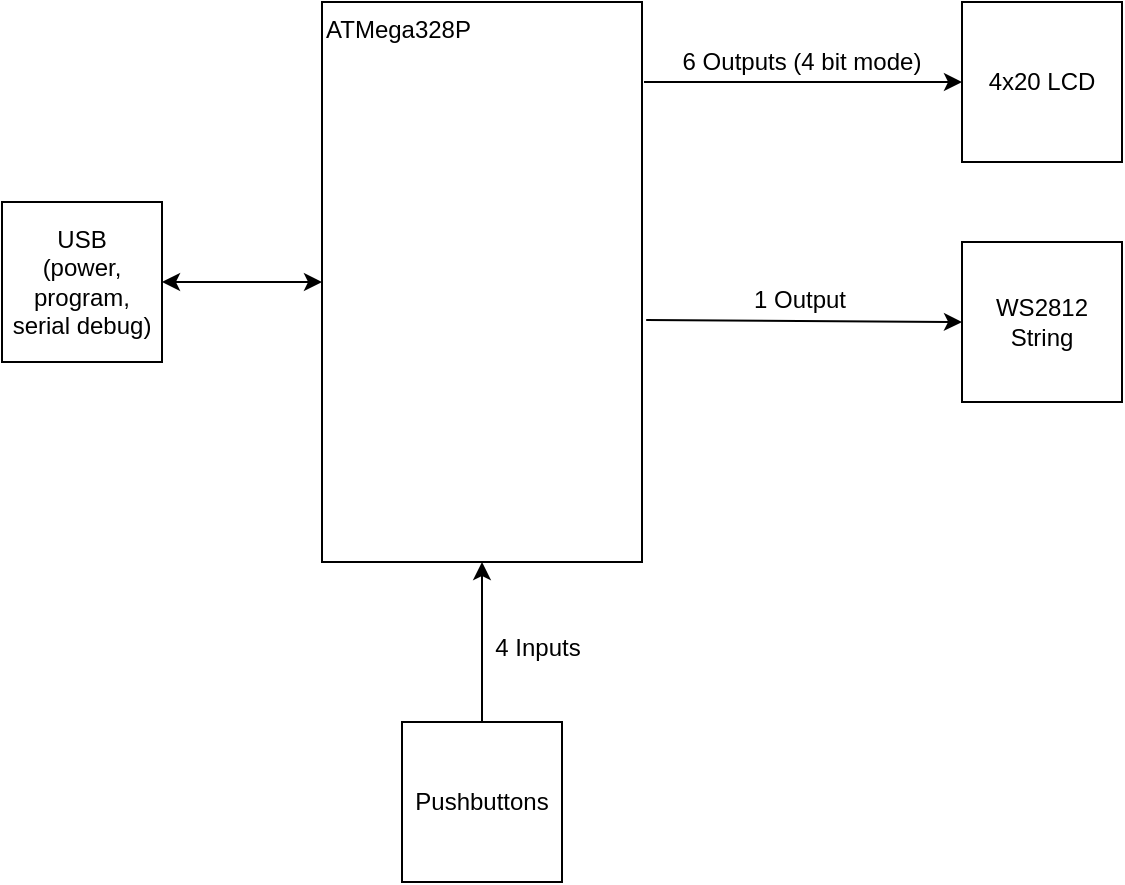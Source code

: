<mxfile version="12.6.5" type="device"><diagram id="C5RBs43oDa-KdzZeNtuy" name="Page-1"><mxGraphModel dx="747" dy="580" grid="1" gridSize="10" guides="1" tooltips="1" connect="1" arrows="1" fold="1" page="1" pageScale="1" pageWidth="827" pageHeight="1169" math="0" shadow="0"><root><mxCell id="WIyWlLk6GJQsqaUBKTNV-0"/><mxCell id="WIyWlLk6GJQsqaUBKTNV-1" parent="WIyWlLk6GJQsqaUBKTNV-0"/><mxCell id="sjTDBOCYH-Eu00Ka-M36-0" value="ATMega328P" style="rounded=0;whiteSpace=wrap;html=1;verticalAlign=top;align=left;" vertex="1" parent="WIyWlLk6GJQsqaUBKTNV-1"><mxGeometry x="200" y="80" width="160" height="280" as="geometry"/></mxCell><mxCell id="sjTDBOCYH-Eu00Ka-M36-1" value="4x20 LCD" style="rounded=0;whiteSpace=wrap;html=1;align=center;" vertex="1" parent="WIyWlLk6GJQsqaUBKTNV-1"><mxGeometry x="520" y="80" width="80" height="80" as="geometry"/></mxCell><mxCell id="sjTDBOCYH-Eu00Ka-M36-2" value="" style="endArrow=classic;html=1;entryX=0;entryY=0.5;entryDx=0;entryDy=0;" edge="1" parent="WIyWlLk6GJQsqaUBKTNV-1" target="sjTDBOCYH-Eu00Ka-M36-1"><mxGeometry width="50" height="50" relative="1" as="geometry"><mxPoint x="361" y="120" as="sourcePoint"/><mxPoint x="440" y="100" as="targetPoint"/></mxGeometry></mxCell><mxCell id="sjTDBOCYH-Eu00Ka-M36-3" value="WS2812&lt;br&gt;String" style="rounded=0;whiteSpace=wrap;html=1;align=center;" vertex="1" parent="WIyWlLk6GJQsqaUBKTNV-1"><mxGeometry x="520" y="200" width="80" height="80" as="geometry"/></mxCell><mxCell id="sjTDBOCYH-Eu00Ka-M36-4" value="" style="endArrow=classic;html=1;entryX=0;entryY=0.5;entryDx=0;entryDy=0;exitX=1.013;exitY=0.568;exitDx=0;exitDy=0;exitPerimeter=0;" edge="1" parent="WIyWlLk6GJQsqaUBKTNV-1" source="sjTDBOCYH-Eu00Ka-M36-0" target="sjTDBOCYH-Eu00Ka-M36-3"><mxGeometry width="50" height="50" relative="1" as="geometry"><mxPoint x="390" y="270" as="sourcePoint"/><mxPoint x="490" y="230" as="targetPoint"/></mxGeometry></mxCell><mxCell id="sjTDBOCYH-Eu00Ka-M36-5" value="Pushbuttons" style="rounded=0;whiteSpace=wrap;html=1;align=center;" vertex="1" parent="WIyWlLk6GJQsqaUBKTNV-1"><mxGeometry x="240" y="440" width="80" height="80" as="geometry"/></mxCell><mxCell id="sjTDBOCYH-Eu00Ka-M36-6" value="" style="endArrow=classic;html=1;exitX=0.5;exitY=0;exitDx=0;exitDy=0;" edge="1" parent="WIyWlLk6GJQsqaUBKTNV-1" source="sjTDBOCYH-Eu00Ka-M36-5" target="sjTDBOCYH-Eu00Ka-M36-0"><mxGeometry width="50" height="50" relative="1" as="geometry"><mxPoint x="380" y="450" as="sourcePoint"/><mxPoint x="430" y="400" as="targetPoint"/></mxGeometry></mxCell><mxCell id="sjTDBOCYH-Eu00Ka-M36-7" value="6 Outputs (4 bit mode)" style="text;html=1;strokeColor=none;fillColor=none;align=center;verticalAlign=middle;whiteSpace=wrap;rounded=0;" vertex="1" parent="WIyWlLk6GJQsqaUBKTNV-1"><mxGeometry x="375" y="100" width="130" height="20" as="geometry"/></mxCell><mxCell id="sjTDBOCYH-Eu00Ka-M36-8" value="1 Output" style="text;html=1;strokeColor=none;fillColor=none;align=center;verticalAlign=middle;whiteSpace=wrap;rounded=0;" vertex="1" parent="WIyWlLk6GJQsqaUBKTNV-1"><mxGeometry x="374" y="219" width="130" height="20" as="geometry"/></mxCell><mxCell id="sjTDBOCYH-Eu00Ka-M36-9" value="4 Inputs" style="text;html=1;strokeColor=none;fillColor=none;align=center;verticalAlign=middle;whiteSpace=wrap;rounded=0;" vertex="1" parent="WIyWlLk6GJQsqaUBKTNV-1"><mxGeometry x="273" y="393" width="70" height="20" as="geometry"/></mxCell><mxCell id="sjTDBOCYH-Eu00Ka-M36-10" value="USB&lt;br&gt;(power, program, serial debug)" style="rounded=0;whiteSpace=wrap;html=1;align=center;" vertex="1" parent="WIyWlLk6GJQsqaUBKTNV-1"><mxGeometry x="40" y="180" width="80" height="80" as="geometry"/></mxCell><mxCell id="sjTDBOCYH-Eu00Ka-M36-11" value="" style="endArrow=classic;startArrow=classic;html=1;exitX=1;exitY=0.5;exitDx=0;exitDy=0;" edge="1" parent="WIyWlLk6GJQsqaUBKTNV-1" source="sjTDBOCYH-Eu00Ka-M36-10" target="sjTDBOCYH-Eu00Ka-M36-0"><mxGeometry width="50" height="50" relative="1" as="geometry"><mxPoint x="60" y="440" as="sourcePoint"/><mxPoint x="110" y="390" as="targetPoint"/></mxGeometry></mxCell></root></mxGraphModel></diagram></mxfile>